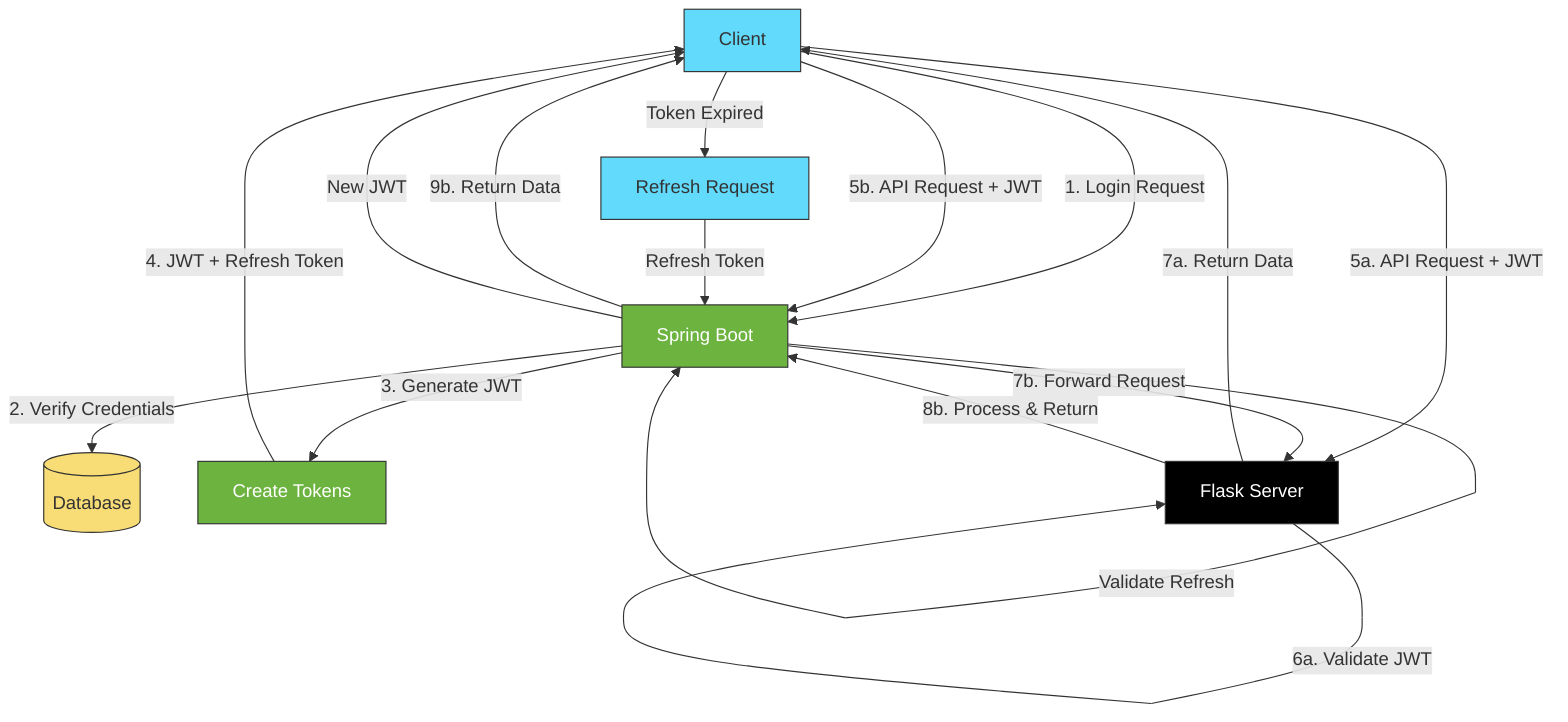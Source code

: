 flowchart TD
    %% תהליך התחברות
    A["Client"] -->|"1. Login Request"| B["Spring Boot"]
    B -->|"2. Verify Credentials"| C[("Database")]
    B -->|"3. Generate JWT"| D["Create Tokens"]
    D -->|"4. JWT + Refresh Token"| A

    %% גישה ישירה
    A -->|"5a. API Request + JWT"| E["Flask Server"]
    E -->|"6a. Validate JWT"| E
    E -->|"7a. Return Data"| A

    %% גישה דרך פרוקסי
    A -->|"5b. API Request + JWT"| B
    B -->|"6b. Validate JWT"| B
    B -->|"7b. Forward Request"| E
    E -->|"8b. Process & Return"| B
    B -->|"9b. Return Data"| A

    %% רענון טוקן
    A -->|"Token Expired"| F["Refresh Request"]
    F -->|"Refresh Token"| B
    B -->|"Validate Refresh"| B
    B -->|"New JWT"| A

    %% עיצוב צמתים
    classDef client fill:#61DAFB,stroke:#333,stroke-width:1px
    classDef spring fill:#6DB33F,stroke:#333,stroke-width:1px,color:white
    classDef flask fill:#000000,stroke:#333,stroke-width:1px,color:white
    classDef db fill:#F8DC75,stroke:#333,stroke-width:1px

    class A client
    class B spring
    class E flask
    class C db
    class D spring
    class F client